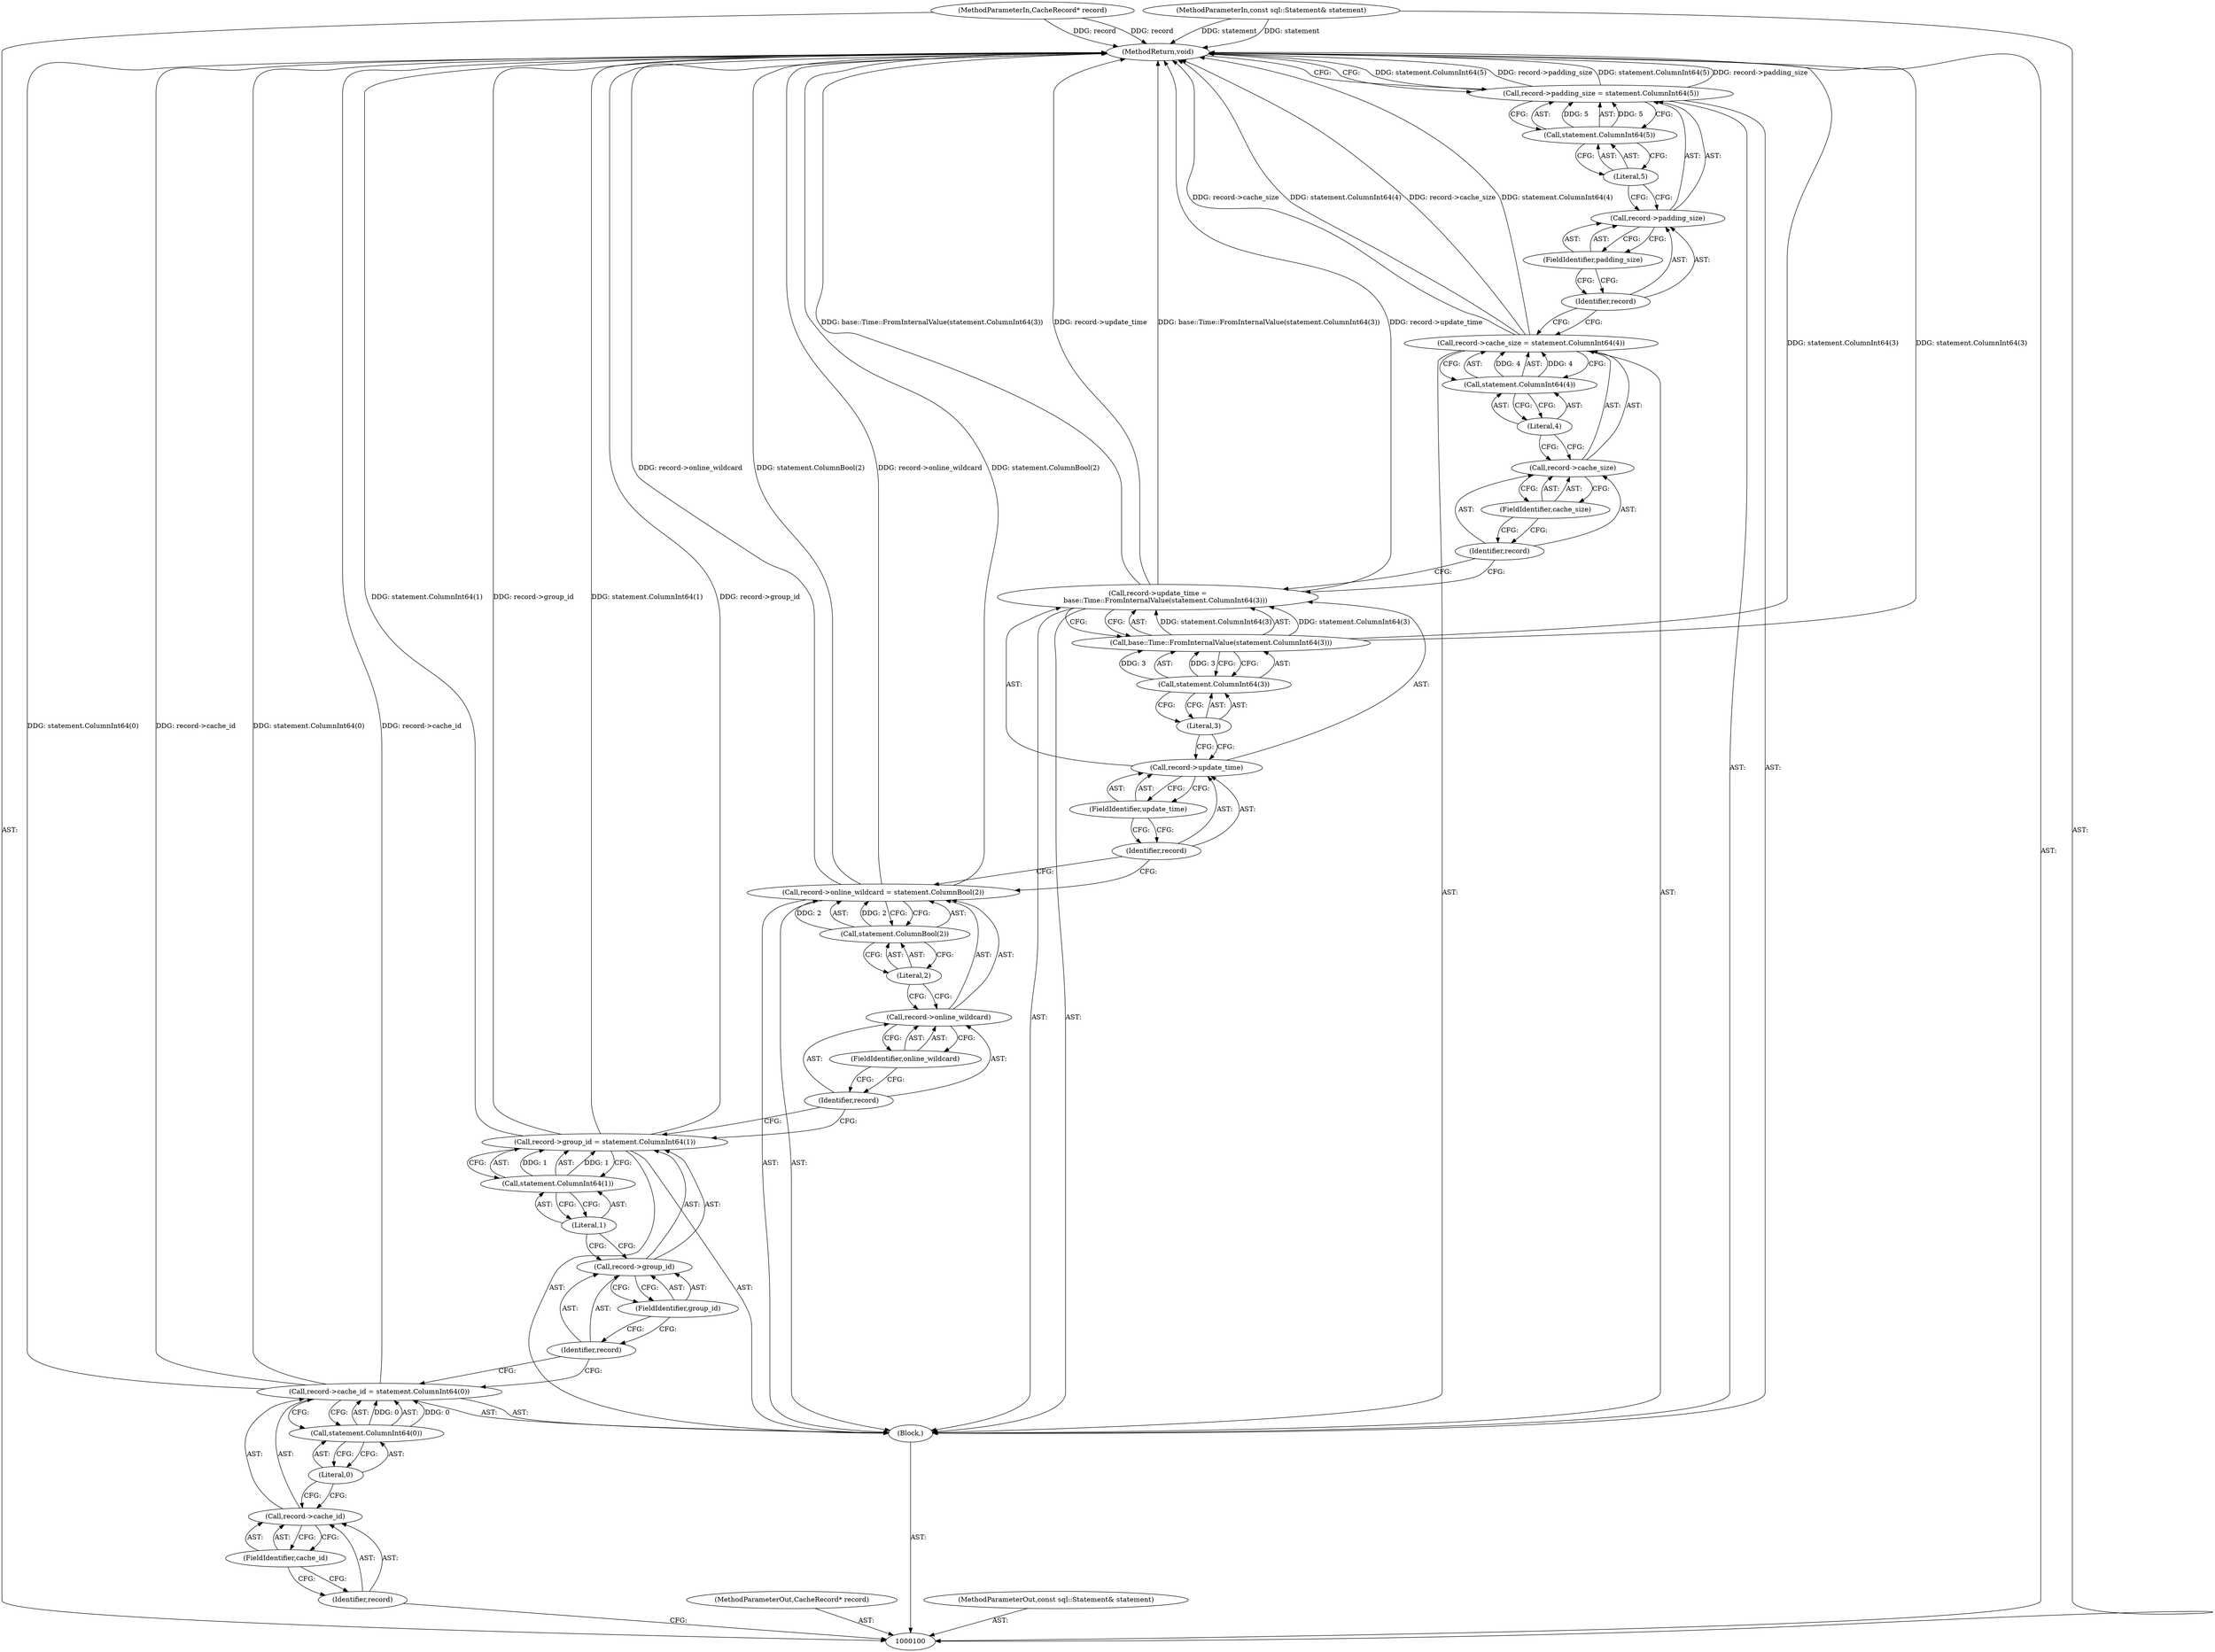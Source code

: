 digraph "0_Chrome_04aaacb936a08d70862d6d9d7e8354721ae46be8_13" {
"1000141" [label="(MethodReturn,void)"];
"1000102" [label="(MethodParameterIn,CacheRecord* record)"];
"1000170" [label="(MethodParameterOut,CacheRecord* record)"];
"1000101" [label="(MethodParameterIn,const sql::Statement& statement)"];
"1000169" [label="(MethodParameterOut,const sql::Statement& statement)"];
"1000103" [label="(Block,)"];
"1000107" [label="(FieldIdentifier,cache_id)"];
"1000104" [label="(Call,record->cache_id = statement.ColumnInt64(0))"];
"1000105" [label="(Call,record->cache_id)"];
"1000106" [label="(Identifier,record)"];
"1000108" [label="(Call,statement.ColumnInt64(0))"];
"1000109" [label="(Literal,0)"];
"1000113" [label="(FieldIdentifier,group_id)"];
"1000110" [label="(Call,record->group_id = statement.ColumnInt64(1))"];
"1000111" [label="(Call,record->group_id)"];
"1000112" [label="(Identifier,record)"];
"1000114" [label="(Call,statement.ColumnInt64(1))"];
"1000115" [label="(Literal,1)"];
"1000119" [label="(FieldIdentifier,online_wildcard)"];
"1000116" [label="(Call,record->online_wildcard = statement.ColumnBool(2))"];
"1000117" [label="(Call,record->online_wildcard)"];
"1000118" [label="(Identifier,record)"];
"1000120" [label="(Call,statement.ColumnBool(2))"];
"1000121" [label="(Literal,2)"];
"1000125" [label="(FieldIdentifier,update_time)"];
"1000122" [label="(Call,record->update_time =\n       base::Time::FromInternalValue(statement.ColumnInt64(3)))"];
"1000123" [label="(Call,record->update_time)"];
"1000124" [label="(Identifier,record)"];
"1000127" [label="(Call,statement.ColumnInt64(3))"];
"1000128" [label="(Literal,3)"];
"1000126" [label="(Call,base::Time::FromInternalValue(statement.ColumnInt64(3)))"];
"1000132" [label="(FieldIdentifier,cache_size)"];
"1000133" [label="(Call,statement.ColumnInt64(4))"];
"1000129" [label="(Call,record->cache_size = statement.ColumnInt64(4))"];
"1000130" [label="(Call,record->cache_size)"];
"1000131" [label="(Identifier,record)"];
"1000134" [label="(Literal,4)"];
"1000138" [label="(FieldIdentifier,padding_size)"];
"1000135" [label="(Call,record->padding_size = statement.ColumnInt64(5))"];
"1000136" [label="(Call,record->padding_size)"];
"1000137" [label="(Identifier,record)"];
"1000139" [label="(Call,statement.ColumnInt64(5))"];
"1000140" [label="(Literal,5)"];
"1000141" -> "1000100"  [label="AST: "];
"1000141" -> "1000135"  [label="CFG: "];
"1000116" -> "1000141"  [label="DDG: record->online_wildcard"];
"1000116" -> "1000141"  [label="DDG: statement.ColumnBool(2)"];
"1000104" -> "1000141"  [label="DDG: statement.ColumnInt64(0)"];
"1000104" -> "1000141"  [label="DDG: record->cache_id"];
"1000110" -> "1000141"  [label="DDG: statement.ColumnInt64(1)"];
"1000110" -> "1000141"  [label="DDG: record->group_id"];
"1000126" -> "1000141"  [label="DDG: statement.ColumnInt64(3)"];
"1000129" -> "1000141"  [label="DDG: record->cache_size"];
"1000129" -> "1000141"  [label="DDG: statement.ColumnInt64(4)"];
"1000122" -> "1000141"  [label="DDG: base::Time::FromInternalValue(statement.ColumnInt64(3))"];
"1000122" -> "1000141"  [label="DDG: record->update_time"];
"1000135" -> "1000141"  [label="DDG: statement.ColumnInt64(5)"];
"1000135" -> "1000141"  [label="DDG: record->padding_size"];
"1000102" -> "1000141"  [label="DDG: record"];
"1000101" -> "1000141"  [label="DDG: statement"];
"1000102" -> "1000100"  [label="AST: "];
"1000102" -> "1000141"  [label="DDG: record"];
"1000170" -> "1000100"  [label="AST: "];
"1000101" -> "1000100"  [label="AST: "];
"1000101" -> "1000141"  [label="DDG: statement"];
"1000169" -> "1000100"  [label="AST: "];
"1000103" -> "1000100"  [label="AST: "];
"1000104" -> "1000103"  [label="AST: "];
"1000110" -> "1000103"  [label="AST: "];
"1000116" -> "1000103"  [label="AST: "];
"1000122" -> "1000103"  [label="AST: "];
"1000129" -> "1000103"  [label="AST: "];
"1000135" -> "1000103"  [label="AST: "];
"1000107" -> "1000105"  [label="AST: "];
"1000107" -> "1000106"  [label="CFG: "];
"1000105" -> "1000107"  [label="CFG: "];
"1000104" -> "1000103"  [label="AST: "];
"1000104" -> "1000108"  [label="CFG: "];
"1000105" -> "1000104"  [label="AST: "];
"1000108" -> "1000104"  [label="AST: "];
"1000112" -> "1000104"  [label="CFG: "];
"1000104" -> "1000141"  [label="DDG: statement.ColumnInt64(0)"];
"1000104" -> "1000141"  [label="DDG: record->cache_id"];
"1000108" -> "1000104"  [label="DDG: 0"];
"1000105" -> "1000104"  [label="AST: "];
"1000105" -> "1000107"  [label="CFG: "];
"1000106" -> "1000105"  [label="AST: "];
"1000107" -> "1000105"  [label="AST: "];
"1000109" -> "1000105"  [label="CFG: "];
"1000106" -> "1000105"  [label="AST: "];
"1000106" -> "1000100"  [label="CFG: "];
"1000107" -> "1000106"  [label="CFG: "];
"1000108" -> "1000104"  [label="AST: "];
"1000108" -> "1000109"  [label="CFG: "];
"1000109" -> "1000108"  [label="AST: "];
"1000104" -> "1000108"  [label="CFG: "];
"1000108" -> "1000104"  [label="DDG: 0"];
"1000109" -> "1000108"  [label="AST: "];
"1000109" -> "1000105"  [label="CFG: "];
"1000108" -> "1000109"  [label="CFG: "];
"1000113" -> "1000111"  [label="AST: "];
"1000113" -> "1000112"  [label="CFG: "];
"1000111" -> "1000113"  [label="CFG: "];
"1000110" -> "1000103"  [label="AST: "];
"1000110" -> "1000114"  [label="CFG: "];
"1000111" -> "1000110"  [label="AST: "];
"1000114" -> "1000110"  [label="AST: "];
"1000118" -> "1000110"  [label="CFG: "];
"1000110" -> "1000141"  [label="DDG: statement.ColumnInt64(1)"];
"1000110" -> "1000141"  [label="DDG: record->group_id"];
"1000114" -> "1000110"  [label="DDG: 1"];
"1000111" -> "1000110"  [label="AST: "];
"1000111" -> "1000113"  [label="CFG: "];
"1000112" -> "1000111"  [label="AST: "];
"1000113" -> "1000111"  [label="AST: "];
"1000115" -> "1000111"  [label="CFG: "];
"1000112" -> "1000111"  [label="AST: "];
"1000112" -> "1000104"  [label="CFG: "];
"1000113" -> "1000112"  [label="CFG: "];
"1000114" -> "1000110"  [label="AST: "];
"1000114" -> "1000115"  [label="CFG: "];
"1000115" -> "1000114"  [label="AST: "];
"1000110" -> "1000114"  [label="CFG: "];
"1000114" -> "1000110"  [label="DDG: 1"];
"1000115" -> "1000114"  [label="AST: "];
"1000115" -> "1000111"  [label="CFG: "];
"1000114" -> "1000115"  [label="CFG: "];
"1000119" -> "1000117"  [label="AST: "];
"1000119" -> "1000118"  [label="CFG: "];
"1000117" -> "1000119"  [label="CFG: "];
"1000116" -> "1000103"  [label="AST: "];
"1000116" -> "1000120"  [label="CFG: "];
"1000117" -> "1000116"  [label="AST: "];
"1000120" -> "1000116"  [label="AST: "];
"1000124" -> "1000116"  [label="CFG: "];
"1000116" -> "1000141"  [label="DDG: record->online_wildcard"];
"1000116" -> "1000141"  [label="DDG: statement.ColumnBool(2)"];
"1000120" -> "1000116"  [label="DDG: 2"];
"1000117" -> "1000116"  [label="AST: "];
"1000117" -> "1000119"  [label="CFG: "];
"1000118" -> "1000117"  [label="AST: "];
"1000119" -> "1000117"  [label="AST: "];
"1000121" -> "1000117"  [label="CFG: "];
"1000118" -> "1000117"  [label="AST: "];
"1000118" -> "1000110"  [label="CFG: "];
"1000119" -> "1000118"  [label="CFG: "];
"1000120" -> "1000116"  [label="AST: "];
"1000120" -> "1000121"  [label="CFG: "];
"1000121" -> "1000120"  [label="AST: "];
"1000116" -> "1000120"  [label="CFG: "];
"1000120" -> "1000116"  [label="DDG: 2"];
"1000121" -> "1000120"  [label="AST: "];
"1000121" -> "1000117"  [label="CFG: "];
"1000120" -> "1000121"  [label="CFG: "];
"1000125" -> "1000123"  [label="AST: "];
"1000125" -> "1000124"  [label="CFG: "];
"1000123" -> "1000125"  [label="CFG: "];
"1000122" -> "1000103"  [label="AST: "];
"1000122" -> "1000126"  [label="CFG: "];
"1000123" -> "1000122"  [label="AST: "];
"1000126" -> "1000122"  [label="AST: "];
"1000131" -> "1000122"  [label="CFG: "];
"1000122" -> "1000141"  [label="DDG: base::Time::FromInternalValue(statement.ColumnInt64(3))"];
"1000122" -> "1000141"  [label="DDG: record->update_time"];
"1000126" -> "1000122"  [label="DDG: statement.ColumnInt64(3)"];
"1000123" -> "1000122"  [label="AST: "];
"1000123" -> "1000125"  [label="CFG: "];
"1000124" -> "1000123"  [label="AST: "];
"1000125" -> "1000123"  [label="AST: "];
"1000128" -> "1000123"  [label="CFG: "];
"1000124" -> "1000123"  [label="AST: "];
"1000124" -> "1000116"  [label="CFG: "];
"1000125" -> "1000124"  [label="CFG: "];
"1000127" -> "1000126"  [label="AST: "];
"1000127" -> "1000128"  [label="CFG: "];
"1000128" -> "1000127"  [label="AST: "];
"1000126" -> "1000127"  [label="CFG: "];
"1000127" -> "1000126"  [label="DDG: 3"];
"1000128" -> "1000127"  [label="AST: "];
"1000128" -> "1000123"  [label="CFG: "];
"1000127" -> "1000128"  [label="CFG: "];
"1000126" -> "1000122"  [label="AST: "];
"1000126" -> "1000127"  [label="CFG: "];
"1000127" -> "1000126"  [label="AST: "];
"1000122" -> "1000126"  [label="CFG: "];
"1000126" -> "1000141"  [label="DDG: statement.ColumnInt64(3)"];
"1000126" -> "1000122"  [label="DDG: statement.ColumnInt64(3)"];
"1000127" -> "1000126"  [label="DDG: 3"];
"1000132" -> "1000130"  [label="AST: "];
"1000132" -> "1000131"  [label="CFG: "];
"1000130" -> "1000132"  [label="CFG: "];
"1000133" -> "1000129"  [label="AST: "];
"1000133" -> "1000134"  [label="CFG: "];
"1000134" -> "1000133"  [label="AST: "];
"1000129" -> "1000133"  [label="CFG: "];
"1000133" -> "1000129"  [label="DDG: 4"];
"1000129" -> "1000103"  [label="AST: "];
"1000129" -> "1000133"  [label="CFG: "];
"1000130" -> "1000129"  [label="AST: "];
"1000133" -> "1000129"  [label="AST: "];
"1000137" -> "1000129"  [label="CFG: "];
"1000129" -> "1000141"  [label="DDG: record->cache_size"];
"1000129" -> "1000141"  [label="DDG: statement.ColumnInt64(4)"];
"1000133" -> "1000129"  [label="DDG: 4"];
"1000130" -> "1000129"  [label="AST: "];
"1000130" -> "1000132"  [label="CFG: "];
"1000131" -> "1000130"  [label="AST: "];
"1000132" -> "1000130"  [label="AST: "];
"1000134" -> "1000130"  [label="CFG: "];
"1000131" -> "1000130"  [label="AST: "];
"1000131" -> "1000122"  [label="CFG: "];
"1000132" -> "1000131"  [label="CFG: "];
"1000134" -> "1000133"  [label="AST: "];
"1000134" -> "1000130"  [label="CFG: "];
"1000133" -> "1000134"  [label="CFG: "];
"1000138" -> "1000136"  [label="AST: "];
"1000138" -> "1000137"  [label="CFG: "];
"1000136" -> "1000138"  [label="CFG: "];
"1000135" -> "1000103"  [label="AST: "];
"1000135" -> "1000139"  [label="CFG: "];
"1000136" -> "1000135"  [label="AST: "];
"1000139" -> "1000135"  [label="AST: "];
"1000141" -> "1000135"  [label="CFG: "];
"1000135" -> "1000141"  [label="DDG: statement.ColumnInt64(5)"];
"1000135" -> "1000141"  [label="DDG: record->padding_size"];
"1000139" -> "1000135"  [label="DDG: 5"];
"1000136" -> "1000135"  [label="AST: "];
"1000136" -> "1000138"  [label="CFG: "];
"1000137" -> "1000136"  [label="AST: "];
"1000138" -> "1000136"  [label="AST: "];
"1000140" -> "1000136"  [label="CFG: "];
"1000137" -> "1000136"  [label="AST: "];
"1000137" -> "1000129"  [label="CFG: "];
"1000138" -> "1000137"  [label="CFG: "];
"1000139" -> "1000135"  [label="AST: "];
"1000139" -> "1000140"  [label="CFG: "];
"1000140" -> "1000139"  [label="AST: "];
"1000135" -> "1000139"  [label="CFG: "];
"1000139" -> "1000135"  [label="DDG: 5"];
"1000140" -> "1000139"  [label="AST: "];
"1000140" -> "1000136"  [label="CFG: "];
"1000139" -> "1000140"  [label="CFG: "];
}
